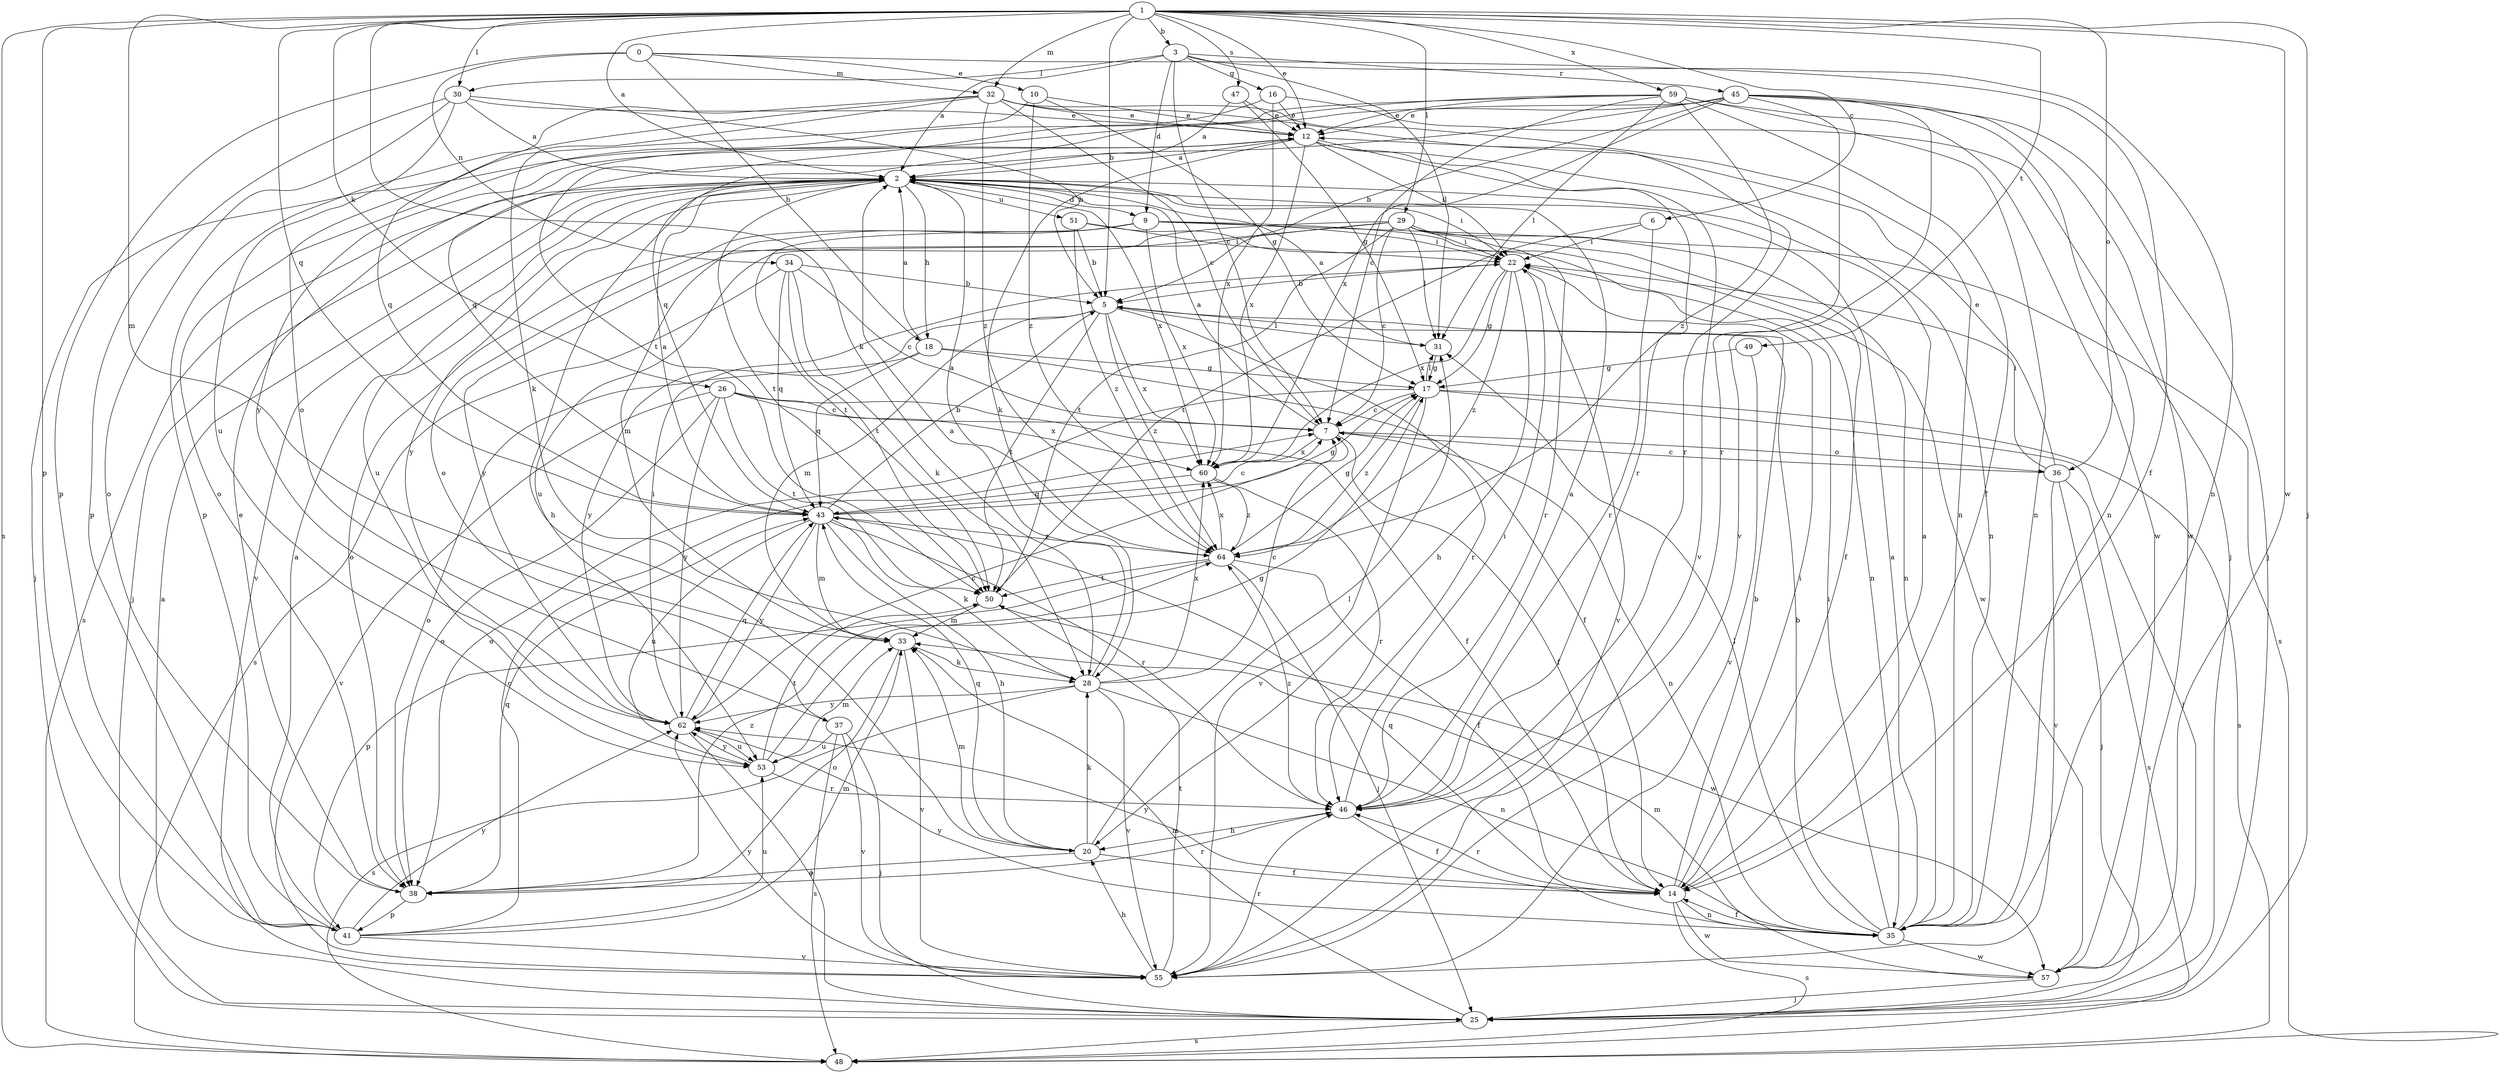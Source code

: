 strict digraph  {
0;
1;
2;
3;
5;
6;
7;
9;
10;
12;
14;
16;
17;
18;
20;
22;
25;
26;
28;
29;
30;
31;
32;
33;
34;
35;
36;
37;
38;
41;
43;
45;
46;
47;
48;
49;
50;
51;
53;
55;
57;
59;
60;
62;
64;
0 -> 10  [label=e];
0 -> 14  [label=f];
0 -> 18  [label=h];
0 -> 32  [label=m];
0 -> 34  [label=n];
0 -> 41  [label=p];
1 -> 2  [label=a];
1 -> 3  [label=b];
1 -> 5  [label=b];
1 -> 6  [label=c];
1 -> 12  [label=e];
1 -> 25  [label=j];
1 -> 26  [label=k];
1 -> 28  [label=k];
1 -> 29  [label=l];
1 -> 30  [label=l];
1 -> 32  [label=m];
1 -> 33  [label=m];
1 -> 36  [label=o];
1 -> 41  [label=p];
1 -> 43  [label=q];
1 -> 47  [label=s];
1 -> 48  [label=s];
1 -> 49  [label=t];
1 -> 57  [label=w];
1 -> 59  [label=x];
2 -> 9  [label=d];
2 -> 18  [label=h];
2 -> 20  [label=h];
2 -> 22  [label=i];
2 -> 25  [label=j];
2 -> 48  [label=s];
2 -> 50  [label=t];
2 -> 51  [label=u];
2 -> 53  [label=u];
2 -> 55  [label=v];
2 -> 60  [label=x];
2 -> 62  [label=y];
3 -> 2  [label=a];
3 -> 7  [label=c];
3 -> 9  [label=d];
3 -> 16  [label=g];
3 -> 30  [label=l];
3 -> 31  [label=l];
3 -> 35  [label=n];
3 -> 45  [label=r];
5 -> 31  [label=l];
5 -> 33  [label=m];
5 -> 46  [label=r];
5 -> 50  [label=t];
5 -> 60  [label=x];
5 -> 62  [label=y];
5 -> 64  [label=z];
6 -> 22  [label=i];
6 -> 46  [label=r];
6 -> 50  [label=t];
7 -> 2  [label=a];
7 -> 14  [label=f];
7 -> 35  [label=n];
7 -> 36  [label=o];
7 -> 60  [label=x];
9 -> 22  [label=i];
9 -> 33  [label=m];
9 -> 37  [label=o];
9 -> 48  [label=s];
9 -> 50  [label=t];
9 -> 57  [label=w];
9 -> 60  [label=x];
10 -> 12  [label=e];
10 -> 17  [label=g];
10 -> 37  [label=o];
10 -> 64  [label=z];
12 -> 2  [label=a];
12 -> 22  [label=i];
12 -> 25  [label=j];
12 -> 28  [label=k];
12 -> 35  [label=n];
12 -> 46  [label=r];
12 -> 55  [label=v];
12 -> 60  [label=x];
14 -> 2  [label=a];
14 -> 5  [label=b];
14 -> 22  [label=i];
14 -> 35  [label=n];
14 -> 46  [label=r];
14 -> 48  [label=s];
14 -> 57  [label=w];
14 -> 62  [label=y];
16 -> 12  [label=e];
16 -> 25  [label=j];
16 -> 50  [label=t];
16 -> 60  [label=x];
17 -> 7  [label=c];
17 -> 25  [label=j];
17 -> 31  [label=l];
17 -> 38  [label=o];
17 -> 48  [label=s];
17 -> 55  [label=v];
17 -> 64  [label=z];
18 -> 2  [label=a];
18 -> 14  [label=f];
18 -> 17  [label=g];
18 -> 38  [label=o];
18 -> 43  [label=q];
20 -> 14  [label=f];
20 -> 28  [label=k];
20 -> 31  [label=l];
20 -> 33  [label=m];
20 -> 38  [label=o];
20 -> 43  [label=q];
22 -> 5  [label=b];
22 -> 17  [label=g];
22 -> 20  [label=h];
22 -> 55  [label=v];
22 -> 60  [label=x];
22 -> 64  [label=z];
25 -> 2  [label=a];
25 -> 33  [label=m];
25 -> 48  [label=s];
26 -> 7  [label=c];
26 -> 14  [label=f];
26 -> 38  [label=o];
26 -> 50  [label=t];
26 -> 55  [label=v];
26 -> 60  [label=x];
26 -> 62  [label=y];
28 -> 2  [label=a];
28 -> 7  [label=c];
28 -> 35  [label=n];
28 -> 48  [label=s];
28 -> 55  [label=v];
28 -> 60  [label=x];
28 -> 62  [label=y];
29 -> 7  [label=c];
29 -> 14  [label=f];
29 -> 22  [label=i];
29 -> 31  [label=l];
29 -> 35  [label=n];
29 -> 38  [label=o];
29 -> 46  [label=r];
29 -> 50  [label=t];
29 -> 53  [label=u];
29 -> 62  [label=y];
30 -> 2  [label=a];
30 -> 5  [label=b];
30 -> 12  [label=e];
30 -> 38  [label=o];
30 -> 41  [label=p];
30 -> 53  [label=u];
31 -> 2  [label=a];
31 -> 17  [label=g];
32 -> 7  [label=c];
32 -> 12  [label=e];
32 -> 28  [label=k];
32 -> 35  [label=n];
32 -> 41  [label=p];
32 -> 43  [label=q];
32 -> 46  [label=r];
32 -> 64  [label=z];
33 -> 28  [label=k];
33 -> 38  [label=o];
33 -> 55  [label=v];
34 -> 5  [label=b];
34 -> 7  [label=c];
34 -> 28  [label=k];
34 -> 43  [label=q];
34 -> 48  [label=s];
34 -> 50  [label=t];
35 -> 2  [label=a];
35 -> 5  [label=b];
35 -> 14  [label=f];
35 -> 22  [label=i];
35 -> 31  [label=l];
35 -> 43  [label=q];
35 -> 57  [label=w];
35 -> 62  [label=y];
36 -> 7  [label=c];
36 -> 12  [label=e];
36 -> 22  [label=i];
36 -> 25  [label=j];
36 -> 48  [label=s];
36 -> 55  [label=v];
37 -> 25  [label=j];
37 -> 48  [label=s];
37 -> 53  [label=u];
37 -> 55  [label=v];
38 -> 12  [label=e];
38 -> 41  [label=p];
38 -> 43  [label=q];
38 -> 46  [label=r];
38 -> 64  [label=z];
41 -> 2  [label=a];
41 -> 7  [label=c];
41 -> 33  [label=m];
41 -> 53  [label=u];
41 -> 55  [label=v];
41 -> 62  [label=y];
43 -> 2  [label=a];
43 -> 5  [label=b];
43 -> 7  [label=c];
43 -> 17  [label=g];
43 -> 20  [label=h];
43 -> 28  [label=k];
43 -> 33  [label=m];
43 -> 46  [label=r];
43 -> 53  [label=u];
43 -> 62  [label=y];
43 -> 64  [label=z];
45 -> 5  [label=b];
45 -> 12  [label=e];
45 -> 25  [label=j];
45 -> 35  [label=n];
45 -> 43  [label=q];
45 -> 46  [label=r];
45 -> 55  [label=v];
45 -> 57  [label=w];
45 -> 60  [label=x];
45 -> 62  [label=y];
46 -> 2  [label=a];
46 -> 14  [label=f];
46 -> 20  [label=h];
46 -> 22  [label=i];
46 -> 64  [label=z];
47 -> 2  [label=a];
47 -> 12  [label=e];
47 -> 17  [label=g];
49 -> 17  [label=g];
49 -> 55  [label=v];
50 -> 33  [label=m];
50 -> 57  [label=w];
51 -> 5  [label=b];
51 -> 22  [label=i];
51 -> 35  [label=n];
51 -> 64  [label=z];
53 -> 17  [label=g];
53 -> 33  [label=m];
53 -> 46  [label=r];
53 -> 50  [label=t];
53 -> 62  [label=y];
55 -> 20  [label=h];
55 -> 46  [label=r];
55 -> 50  [label=t];
55 -> 62  [label=y];
57 -> 25  [label=j];
57 -> 33  [label=m];
59 -> 7  [label=c];
59 -> 12  [label=e];
59 -> 14  [label=f];
59 -> 31  [label=l];
59 -> 35  [label=n];
59 -> 38  [label=o];
59 -> 43  [label=q];
59 -> 57  [label=w];
59 -> 64  [label=z];
60 -> 43  [label=q];
60 -> 46  [label=r];
60 -> 64  [label=z];
62 -> 7  [label=c];
62 -> 22  [label=i];
62 -> 25  [label=j];
62 -> 43  [label=q];
62 -> 53  [label=u];
64 -> 2  [label=a];
64 -> 14  [label=f];
64 -> 17  [label=g];
64 -> 25  [label=j];
64 -> 41  [label=p];
64 -> 50  [label=t];
64 -> 60  [label=x];
}
